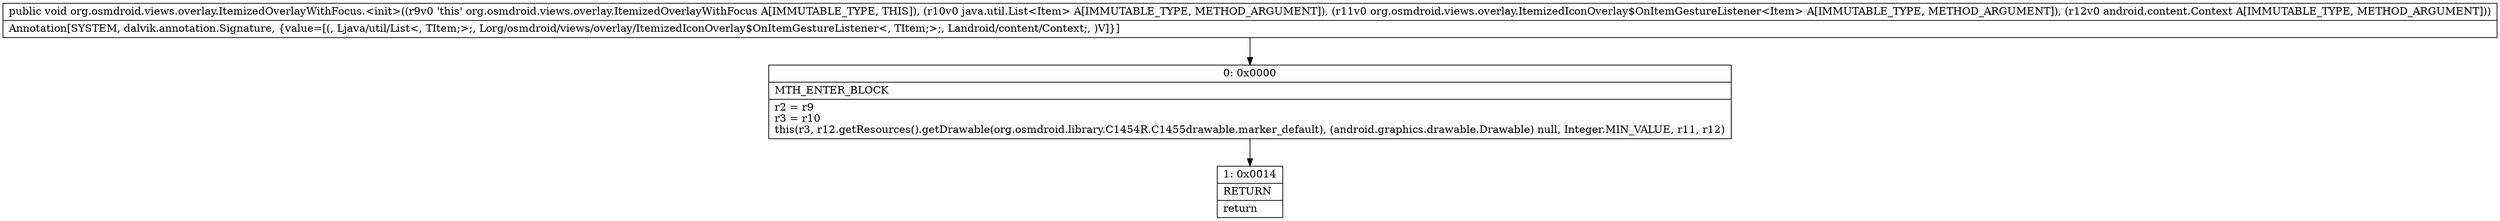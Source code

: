 digraph "CFG fororg.osmdroid.views.overlay.ItemizedOverlayWithFocus.\<init\>(Ljava\/util\/List;Lorg\/osmdroid\/views\/overlay\/ItemizedIconOverlay$OnItemGestureListener;Landroid\/content\/Context;)V" {
Node_0 [shape=record,label="{0\:\ 0x0000|MTH_ENTER_BLOCK\l|r2 = r9\lr3 = r10\lthis(r3, r12.getResources().getDrawable(org.osmdroid.library.C1454R.C1455drawable.marker_default), (android.graphics.drawable.Drawable) null, Integer.MIN_VALUE, r11, r12)\l}"];
Node_1 [shape=record,label="{1\:\ 0x0014|RETURN\l|return\l}"];
MethodNode[shape=record,label="{public void org.osmdroid.views.overlay.ItemizedOverlayWithFocus.\<init\>((r9v0 'this' org.osmdroid.views.overlay.ItemizedOverlayWithFocus A[IMMUTABLE_TYPE, THIS]), (r10v0 java.util.List\<Item\> A[IMMUTABLE_TYPE, METHOD_ARGUMENT]), (r11v0 org.osmdroid.views.overlay.ItemizedIconOverlay$OnItemGestureListener\<Item\> A[IMMUTABLE_TYPE, METHOD_ARGUMENT]), (r12v0 android.content.Context A[IMMUTABLE_TYPE, METHOD_ARGUMENT]))  | Annotation[SYSTEM, dalvik.annotation.Signature, \{value=[(, Ljava\/util\/List\<, TItem;\>;, Lorg\/osmdroid\/views\/overlay\/ItemizedIconOverlay$OnItemGestureListener\<, TItem;\>;, Landroid\/content\/Context;, )V]\}]\l}"];
MethodNode -> Node_0;
Node_0 -> Node_1;
}

